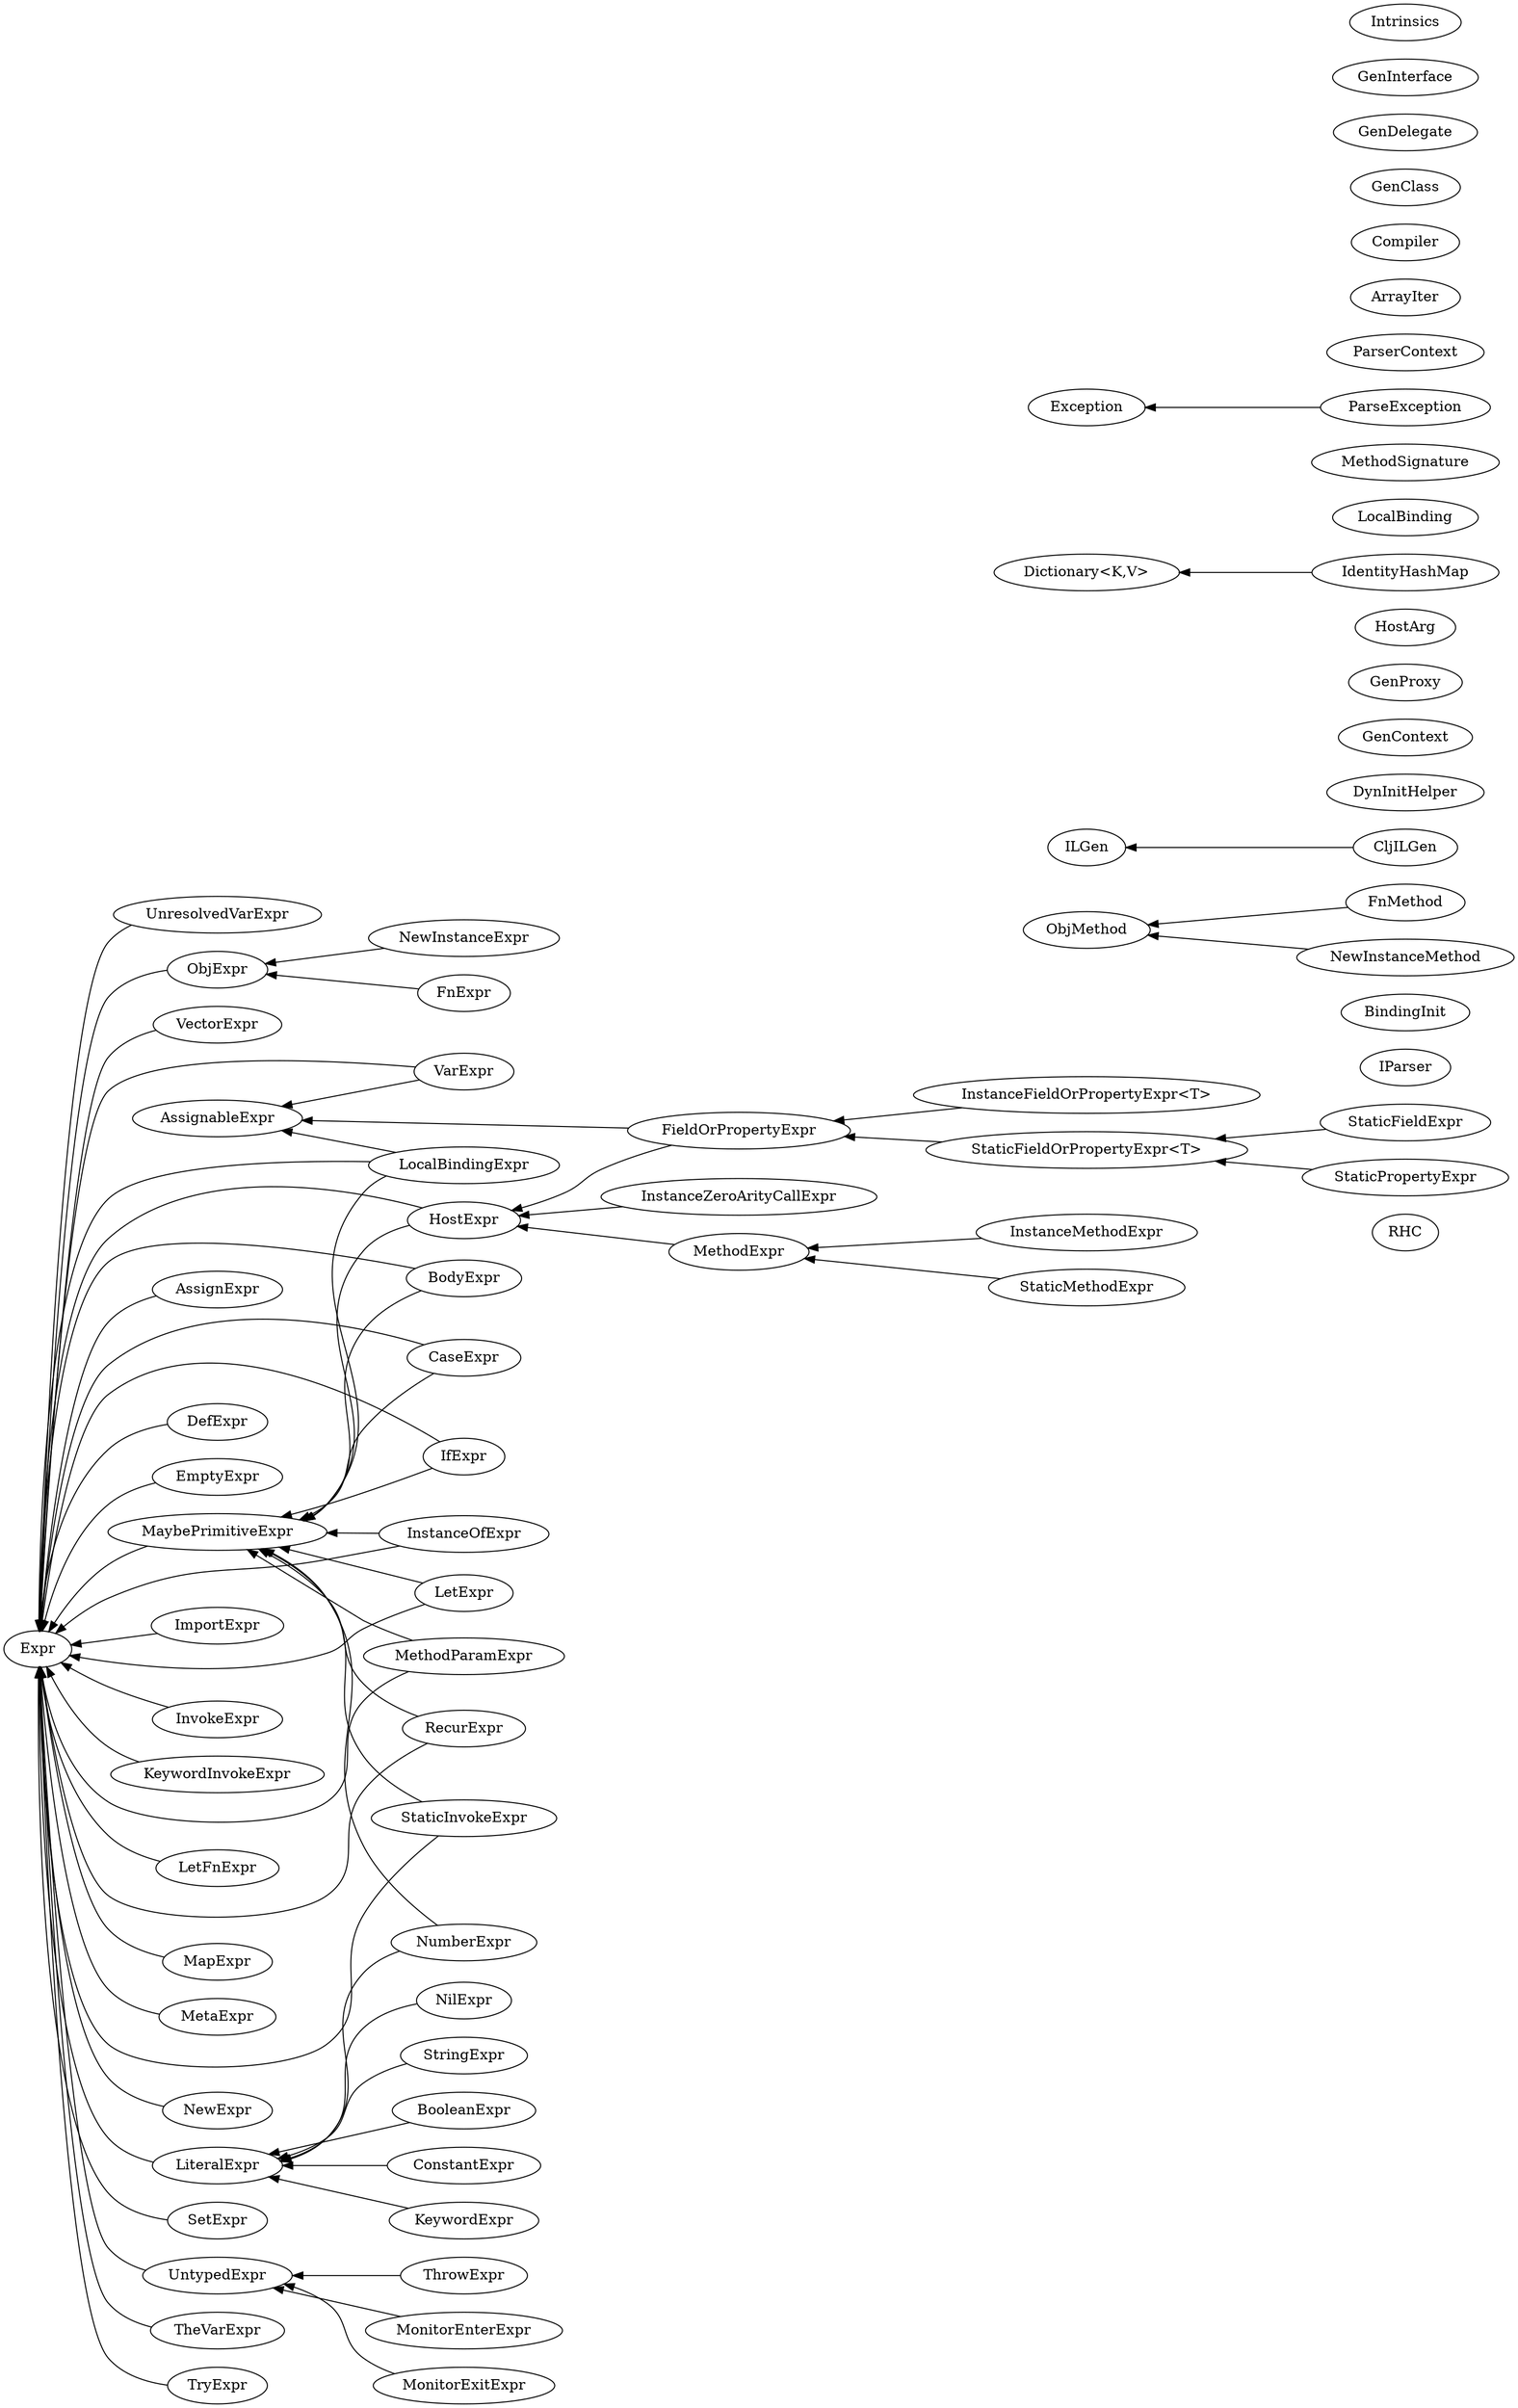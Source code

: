 strict digraph G {

rankdir = RL;

 RHC
 AssignableExpr
 Expr
 IParser
 MaybePrimitiveExpr -> {Expr }
 BindingInit


FieldOrPropertyExpr -> {HostExpr, AssignableExpr }
"InstanceFieldOrPropertyExpr<T>" -> {FieldOrPropertyExpr }
LiteralExpr -> {Expr }
ObjMethod
"StaticFieldOrPropertyExpr<T>" -> {FieldOrPropertyExpr }
UntypedExpr -> {Expr }


AssignExpr -> {Expr }
BodyExpr -> {Expr, MaybePrimitiveExpr }
BooleanExpr -> {LiteralExpr }
CaseExpr -> {Expr, MaybePrimitiveExpr }
CljILGen -> {ILGen }
ConstantExpr -> {LiteralExpr }
DefExpr -> {Expr }
DynInitHelper
EmptyExpr -> {Expr }
FnExpr -> {ObjExpr }
FnMethod -> {ObjMethod }
GenContext
GenProxy
HostArg
HostExpr -> {Expr, MaybePrimitiveExpr }
IdentityHashMap -> {"Dictionary<K,V>" }
IfExpr -> {Expr, MaybePrimitiveExpr }
ImportExpr -> {Expr }
InstanceMethodExpr -> {MethodExpr }
InstanceOfExpr -> {Expr, MaybePrimitiveExpr }
InstanceZeroArityCallExpr -> {HostExpr }
InvokeExpr -> {Expr }
KeywordExpr -> {LiteralExpr }
KeywordInvokeExpr -> {Expr }
LetExpr -> {Expr, MaybePrimitiveExpr }
LetFnExpr -> {Expr }
LocalBinding
LocalBindingExpr -> {Expr, MaybePrimitiveExpr, AssignableExpr }
MapExpr -> {Expr }
MetaExpr -> {Expr }
MethodExpr -> {HostExpr }
MethodParamExpr -> {Expr, MaybePrimitiveExpr }
MethodSignature
MonitorEnterExpr -> {UntypedExpr }
MonitorExitExpr -> {UntypedExpr }
NewExpr -> {Expr }
NewInstanceExpr -> {ObjExpr }
NewInstanceMethod -> {ObjMethod }
NilExpr -> {LiteralExpr }
NumberExpr -> {LiteralExpr, MaybePrimitiveExpr }
ObjExpr -> {Expr }
ParseException -> {Exception }
ParserContext
RecurExpr -> {Expr, MaybePrimitiveExpr }
SetExpr -> {Expr }
StaticFieldExpr -> {"StaticFieldOrPropertyExpr<T>" }
StaticInvokeExpr -> {Expr, MaybePrimitiveExpr }
StaticMethodExpr -> {MethodExpr }
StaticPropertyExpr -> {"StaticFieldOrPropertyExpr<T>" }
StringExpr -> {LiteralExpr }
TheVarExpr -> {Expr }
ThrowExpr -> {UntypedExpr }
TryExpr -> {Expr }
UnresolvedVarExpr -> {Expr }
VarExpr -> {Expr, AssignableExpr }
VectorExpr -> {Expr }


 ArrayIter
 Compiler
 GenClass
 GenDelegate
 GenInterface
 Intrinsics
 
 }

